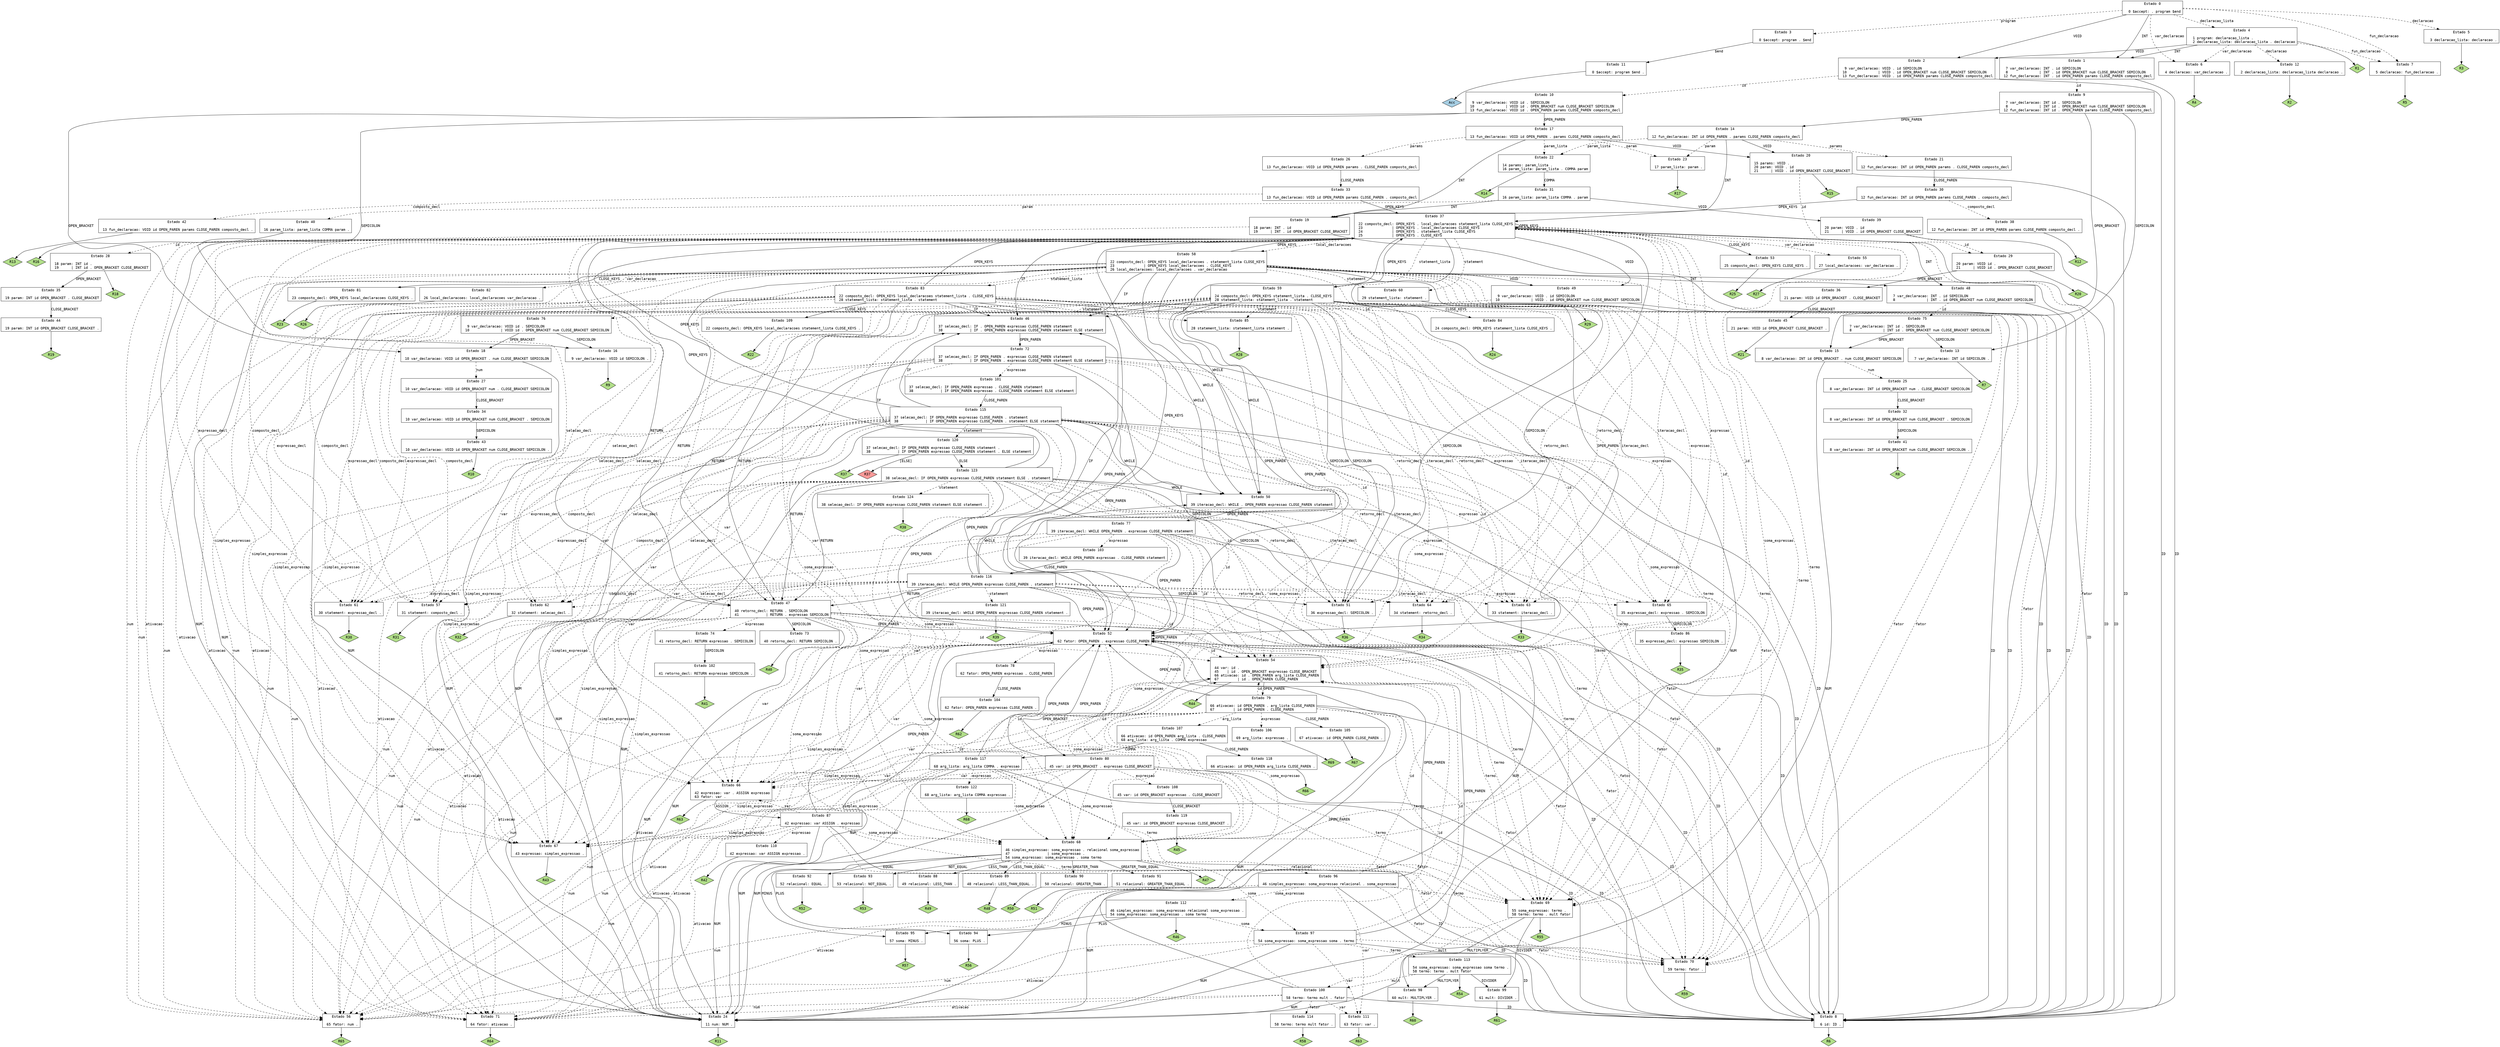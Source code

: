 // Gerado por GNU Bison 3.5.1.
// Relate erros para <bug-bison@gnu.org>.
// Site: <https://www.gnu.org/software/bison/>.

digraph "parser.y"
{
  node [fontname = courier, shape = box, colorscheme = paired6]
  edge [fontname = courier]

  0 [label="Estado 0\n\l  0 $accept: . program $end\l"]
  0 -> 1 [style=solid label="INT"]
  0 -> 2 [style=solid label="VOID"]
  0 -> 3 [style=dashed label="program"]
  0 -> 4 [style=dashed label="declaracao_lista"]
  0 -> 5 [style=dashed label="declaracao"]
  0 -> 6 [style=dashed label="var_declaracao"]
  0 -> 7 [style=dashed label="fun_declaracao"]
  1 [label="Estado 1\n\l  7 var_declaracao: INT . id SEMICOLON\l  8               | INT . id OPEN_BRACKET num CLOSE_BRACKET SEMICOLON\l 12 fun_declaracao: INT . id OPEN_PAREN params CLOSE_PAREN composto_decl\l"]
  1 -> 8 [style=solid label="ID"]
  1 -> 9 [style=dashed label="id"]
  2 [label="Estado 2\n\l  9 var_declaracao: VOID . id SEMICOLON\l 10               | VOID . id OPEN_BRACKET num CLOSE_BRACKET SEMICOLON\l 13 fun_declaracao: VOID . id OPEN_PAREN params CLOSE_PAREN composto_decl\l"]
  2 -> 8 [style=solid label="ID"]
  2 -> 10 [style=dashed label="id"]
  3 [label="Estado 3\n\l  0 $accept: program . $end\l"]
  3 -> 11 [style=solid label="$end"]
  4 [label="Estado 4\n\l  1 program: declaracao_lista .\l  2 declaracao_lista: declaracao_lista . declaracao\l"]
  4 -> 1 [style=solid label="INT"]
  4 -> 2 [style=solid label="VOID"]
  4 -> 12 [style=dashed label="declaracao"]
  4 -> 6 [style=dashed label="var_declaracao"]
  4 -> 7 [style=dashed label="fun_declaracao"]
  4 -> "4R1" [style=solid]
 "4R1" [label="R1", fillcolor=3, shape=diamond, style=filled]
  5 [label="Estado 5\n\l  3 declaracao_lista: declaracao .\l"]
  5 -> "5R3" [style=solid]
 "5R3" [label="R3", fillcolor=3, shape=diamond, style=filled]
  6 [label="Estado 6\n\l  4 declaracao: var_declaracao .\l"]
  6 -> "6R4" [style=solid]
 "6R4" [label="R4", fillcolor=3, shape=diamond, style=filled]
  7 [label="Estado 7\n\l  5 declaracao: fun_declaracao .\l"]
  7 -> "7R5" [style=solid]
 "7R5" [label="R5", fillcolor=3, shape=diamond, style=filled]
  8 [label="Estado 8\n\l  6 id: ID .\l"]
  8 -> "8R6" [style=solid]
 "8R6" [label="R6", fillcolor=3, shape=diamond, style=filled]
  9 [label="Estado 9\n\l  7 var_declaracao: INT id . SEMICOLON\l  8               | INT id . OPEN_BRACKET num CLOSE_BRACKET SEMICOLON\l 12 fun_declaracao: INT id . OPEN_PAREN params CLOSE_PAREN composto_decl\l"]
  9 -> 13 [style=solid label="SEMICOLON"]
  9 -> 14 [style=solid label="OPEN_PAREN"]
  9 -> 15 [style=solid label="OPEN_BRACKET"]
  10 [label="Estado 10\n\l  9 var_declaracao: VOID id . SEMICOLON\l 10               | VOID id . OPEN_BRACKET num CLOSE_BRACKET SEMICOLON\l 13 fun_declaracao: VOID id . OPEN_PAREN params CLOSE_PAREN composto_decl\l"]
  10 -> 16 [style=solid label="SEMICOLON"]
  10 -> 17 [style=solid label="OPEN_PAREN"]
  10 -> 18 [style=solid label="OPEN_BRACKET"]
  11 [label="Estado 11\n\l  0 $accept: program $end .\l"]
  11 -> "11R0" [style=solid]
 "11R0" [label="Acc", fillcolor=1, shape=diamond, style=filled]
  12 [label="Estado 12\n\l  2 declaracao_lista: declaracao_lista declaracao .\l"]
  12 -> "12R2" [style=solid]
 "12R2" [label="R2", fillcolor=3, shape=diamond, style=filled]
  13 [label="Estado 13\n\l  7 var_declaracao: INT id SEMICOLON .\l"]
  13 -> "13R7" [style=solid]
 "13R7" [label="R7", fillcolor=3, shape=diamond, style=filled]
  14 [label="Estado 14\n\l 12 fun_declaracao: INT id OPEN_PAREN . params CLOSE_PAREN composto_decl\l"]
  14 -> 19 [style=solid label="INT"]
  14 -> 20 [style=solid label="VOID"]
  14 -> 21 [style=dashed label="params"]
  14 -> 22 [style=dashed label="param_lista"]
  14 -> 23 [style=dashed label="param"]
  15 [label="Estado 15\n\l  8 var_declaracao: INT id OPEN_BRACKET . num CLOSE_BRACKET SEMICOLON\l"]
  15 -> 24 [style=solid label="NUM"]
  15 -> 25 [style=dashed label="num"]
  16 [label="Estado 16\n\l  9 var_declaracao: VOID id SEMICOLON .\l"]
  16 -> "16R9" [style=solid]
 "16R9" [label="R9", fillcolor=3, shape=diamond, style=filled]
  17 [label="Estado 17\n\l 13 fun_declaracao: VOID id OPEN_PAREN . params CLOSE_PAREN composto_decl\l"]
  17 -> 19 [style=solid label="INT"]
  17 -> 20 [style=solid label="VOID"]
  17 -> 26 [style=dashed label="params"]
  17 -> 22 [style=dashed label="param_lista"]
  17 -> 23 [style=dashed label="param"]
  18 [label="Estado 18\n\l 10 var_declaracao: VOID id OPEN_BRACKET . num CLOSE_BRACKET SEMICOLON\l"]
  18 -> 24 [style=solid label="NUM"]
  18 -> 27 [style=dashed label="num"]
  19 [label="Estado 19\n\l 18 param: INT . id\l 19      | INT . id OPEN_BRACKET CLOSE_BRACKET\l"]
  19 -> 8 [style=solid label="ID"]
  19 -> 28 [style=dashed label="id"]
  20 [label="Estado 20\n\l 15 params: VOID .\l 20 param: VOID . id\l 21      | VOID . id OPEN_BRACKET CLOSE_BRACKET\l"]
  20 -> 8 [style=solid label="ID"]
  20 -> 29 [style=dashed label="id"]
  20 -> "20R15" [style=solid]
 "20R15" [label="R15", fillcolor=3, shape=diamond, style=filled]
  21 [label="Estado 21\n\l 12 fun_declaracao: INT id OPEN_PAREN params . CLOSE_PAREN composto_decl\l"]
  21 -> 30 [style=solid label="CLOSE_PAREN"]
  22 [label="Estado 22\n\l 14 params: param_lista .\l 16 param_lista: param_lista . COMMA param\l"]
  22 -> 31 [style=solid label="COMMA"]
  22 -> "22R14" [style=solid]
 "22R14" [label="R14", fillcolor=3, shape=diamond, style=filled]
  23 [label="Estado 23\n\l 17 param_lista: param .\l"]
  23 -> "23R17" [style=solid]
 "23R17" [label="R17", fillcolor=3, shape=diamond, style=filled]
  24 [label="Estado 24\n\l 11 num: NUM .\l"]
  24 -> "24R11" [style=solid]
 "24R11" [label="R11", fillcolor=3, shape=diamond, style=filled]
  25 [label="Estado 25\n\l  8 var_declaracao: INT id OPEN_BRACKET num . CLOSE_BRACKET SEMICOLON\l"]
  25 -> 32 [style=solid label="CLOSE_BRACKET"]
  26 [label="Estado 26\n\l 13 fun_declaracao: VOID id OPEN_PAREN params . CLOSE_PAREN composto_decl\l"]
  26 -> 33 [style=solid label="CLOSE_PAREN"]
  27 [label="Estado 27\n\l 10 var_declaracao: VOID id OPEN_BRACKET num . CLOSE_BRACKET SEMICOLON\l"]
  27 -> 34 [style=solid label="CLOSE_BRACKET"]
  28 [label="Estado 28\n\l 18 param: INT id .\l 19      | INT id . OPEN_BRACKET CLOSE_BRACKET\l"]
  28 -> 35 [style=solid label="OPEN_BRACKET"]
  28 -> "28R18" [style=solid]
 "28R18" [label="R18", fillcolor=3, shape=diamond, style=filled]
  29 [label="Estado 29\n\l 20 param: VOID id .\l 21      | VOID id . OPEN_BRACKET CLOSE_BRACKET\l"]
  29 -> 36 [style=solid label="OPEN_BRACKET"]
  29 -> "29R20" [style=solid]
 "29R20" [label="R20", fillcolor=3, shape=diamond, style=filled]
  30 [label="Estado 30\n\l 12 fun_declaracao: INT id OPEN_PAREN params CLOSE_PAREN . composto_decl\l"]
  30 -> 37 [style=solid label="OPEN_KEYS"]
  30 -> 38 [style=dashed label="composto_decl"]
  31 [label="Estado 31\n\l 16 param_lista: param_lista COMMA . param\l"]
  31 -> 19 [style=solid label="INT"]
  31 -> 39 [style=solid label="VOID"]
  31 -> 40 [style=dashed label="param"]
  32 [label="Estado 32\n\l  8 var_declaracao: INT id OPEN_BRACKET num CLOSE_BRACKET . SEMICOLON\l"]
  32 -> 41 [style=solid label="SEMICOLON"]
  33 [label="Estado 33\n\l 13 fun_declaracao: VOID id OPEN_PAREN params CLOSE_PAREN . composto_decl\l"]
  33 -> 37 [style=solid label="OPEN_KEYS"]
  33 -> 42 [style=dashed label="composto_decl"]
  34 [label="Estado 34\n\l 10 var_declaracao: VOID id OPEN_BRACKET num CLOSE_BRACKET . SEMICOLON\l"]
  34 -> 43 [style=solid label="SEMICOLON"]
  35 [label="Estado 35\n\l 19 param: INT id OPEN_BRACKET . CLOSE_BRACKET\l"]
  35 -> 44 [style=solid label="CLOSE_BRACKET"]
  36 [label="Estado 36\n\l 21 param: VOID id OPEN_BRACKET . CLOSE_BRACKET\l"]
  36 -> 45 [style=solid label="CLOSE_BRACKET"]
  37 [label="Estado 37\n\l 22 composto_decl: OPEN_KEYS . local_declaracoes statement_lista CLOSE_KEYS\l 23              | OPEN_KEYS . local_declaracoes CLOSE_KEYS\l 24              | OPEN_KEYS . statement_lista CLOSE_KEYS\l 25              | OPEN_KEYS . CLOSE_KEYS\l"]
  37 -> 46 [style=solid label="IF"]
  37 -> 47 [style=solid label="RETURN"]
  37 -> 48 [style=solid label="INT"]
  37 -> 49 [style=solid label="VOID"]
  37 -> 50 [style=solid label="WHILE"]
  37 -> 8 [style=solid label="ID"]
  37 -> 24 [style=solid label="NUM"]
  37 -> 51 [style=solid label="SEMICOLON"]
  37 -> 52 [style=solid label="OPEN_PAREN"]
  37 -> 37 [style=solid label="OPEN_KEYS"]
  37 -> 53 [style=solid label="CLOSE_KEYS"]
  37 -> 54 [style=dashed label="id"]
  37 -> 55 [style=dashed label="var_declaracao"]
  37 -> 56 [style=dashed label="num"]
  37 -> 57 [style=dashed label="composto_decl"]
  37 -> 58 [style=dashed label="local_declaracoes"]
  37 -> 59 [style=dashed label="statement_lista"]
  37 -> 60 [style=dashed label="statement"]
  37 -> 61 [style=dashed label="expressao_decl"]
  37 -> 62 [style=dashed label="selecao_decl"]
  37 -> 63 [style=dashed label="iteracao_decl"]
  37 -> 64 [style=dashed label="retorno_decl"]
  37 -> 65 [style=dashed label="expressao"]
  37 -> 66 [style=dashed label="var"]
  37 -> 67 [style=dashed label="simples_expressao"]
  37 -> 68 [style=dashed label="soma_expressao"]
  37 -> 69 [style=dashed label="termo"]
  37 -> 70 [style=dashed label="fator"]
  37 -> 71 [style=dashed label="ativacao"]
  38 [label="Estado 38\n\l 12 fun_declaracao: INT id OPEN_PAREN params CLOSE_PAREN composto_decl .\l"]
  38 -> "38R12" [style=solid]
 "38R12" [label="R12", fillcolor=3, shape=diamond, style=filled]
  39 [label="Estado 39\n\l 20 param: VOID . id\l 21      | VOID . id OPEN_BRACKET CLOSE_BRACKET\l"]
  39 -> 8 [style=solid label="ID"]
  39 -> 29 [style=dashed label="id"]
  40 [label="Estado 40\n\l 16 param_lista: param_lista COMMA param .\l"]
  40 -> "40R16" [style=solid]
 "40R16" [label="R16", fillcolor=3, shape=diamond, style=filled]
  41 [label="Estado 41\n\l  8 var_declaracao: INT id OPEN_BRACKET num CLOSE_BRACKET SEMICOLON .\l"]
  41 -> "41R8" [style=solid]
 "41R8" [label="R8", fillcolor=3, shape=diamond, style=filled]
  42 [label="Estado 42\n\l 13 fun_declaracao: VOID id OPEN_PAREN params CLOSE_PAREN composto_decl .\l"]
  42 -> "42R13" [style=solid]
 "42R13" [label="R13", fillcolor=3, shape=diamond, style=filled]
  43 [label="Estado 43\n\l 10 var_declaracao: VOID id OPEN_BRACKET num CLOSE_BRACKET SEMICOLON .\l"]
  43 -> "43R10" [style=solid]
 "43R10" [label="R10", fillcolor=3, shape=diamond, style=filled]
  44 [label="Estado 44\n\l 19 param: INT id OPEN_BRACKET CLOSE_BRACKET .\l"]
  44 -> "44R19" [style=solid]
 "44R19" [label="R19", fillcolor=3, shape=diamond, style=filled]
  45 [label="Estado 45\n\l 21 param: VOID id OPEN_BRACKET CLOSE_BRACKET .\l"]
  45 -> "45R21" [style=solid]
 "45R21" [label="R21", fillcolor=3, shape=diamond, style=filled]
  46 [label="Estado 46\n\l 37 selecao_decl: IF . OPEN_PAREN expressao CLOSE_PAREN statement\l 38             | IF . OPEN_PAREN expressao CLOSE_PAREN statement ELSE statement\l"]
  46 -> 72 [style=solid label="OPEN_PAREN"]
  47 [label="Estado 47\n\l 40 retorno_decl: RETURN . SEMICOLON\l 41             | RETURN . expressao SEMICOLON\l"]
  47 -> 8 [style=solid label="ID"]
  47 -> 24 [style=solid label="NUM"]
  47 -> 73 [style=solid label="SEMICOLON"]
  47 -> 52 [style=solid label="OPEN_PAREN"]
  47 -> 54 [style=dashed label="id"]
  47 -> 56 [style=dashed label="num"]
  47 -> 74 [style=dashed label="expressao"]
  47 -> 66 [style=dashed label="var"]
  47 -> 67 [style=dashed label="simples_expressao"]
  47 -> 68 [style=dashed label="soma_expressao"]
  47 -> 69 [style=dashed label="termo"]
  47 -> 70 [style=dashed label="fator"]
  47 -> 71 [style=dashed label="ativacao"]
  48 [label="Estado 48\n\l  7 var_declaracao: INT . id SEMICOLON\l  8               | INT . id OPEN_BRACKET num CLOSE_BRACKET SEMICOLON\l"]
  48 -> 8 [style=solid label="ID"]
  48 -> 75 [style=dashed label="id"]
  49 [label="Estado 49\n\l  9 var_declaracao: VOID . id SEMICOLON\l 10               | VOID . id OPEN_BRACKET num CLOSE_BRACKET SEMICOLON\l"]
  49 -> 8 [style=solid label="ID"]
  49 -> 76 [style=dashed label="id"]
  50 [label="Estado 50\n\l 39 iteracao_decl: WHILE . OPEN_PAREN expressao CLOSE_PAREN statement\l"]
  50 -> 77 [style=solid label="OPEN_PAREN"]
  51 [label="Estado 51\n\l 36 expressao_decl: SEMICOLON .\l"]
  51 -> "51R36" [style=solid]
 "51R36" [label="R36", fillcolor=3, shape=diamond, style=filled]
  52 [label="Estado 52\n\l 62 fator: OPEN_PAREN . expressao CLOSE_PAREN\l"]
  52 -> 8 [style=solid label="ID"]
  52 -> 24 [style=solid label="NUM"]
  52 -> 52 [style=solid label="OPEN_PAREN"]
  52 -> 54 [style=dashed label="id"]
  52 -> 56 [style=dashed label="num"]
  52 -> 78 [style=dashed label="expressao"]
  52 -> 66 [style=dashed label="var"]
  52 -> 67 [style=dashed label="simples_expressao"]
  52 -> 68 [style=dashed label="soma_expressao"]
  52 -> 69 [style=dashed label="termo"]
  52 -> 70 [style=dashed label="fator"]
  52 -> 71 [style=dashed label="ativacao"]
  53 [label="Estado 53\n\l 25 composto_decl: OPEN_KEYS CLOSE_KEYS .\l"]
  53 -> "53R25" [style=solid]
 "53R25" [label="R25", fillcolor=3, shape=diamond, style=filled]
  54 [label="Estado 54\n\l 44 var: id .\l 45    | id . OPEN_BRACKET expressao CLOSE_BRACKET\l 66 ativacao: id . OPEN_PAREN arg_lista CLOSE_PAREN\l 67         | id . OPEN_PAREN CLOSE_PAREN\l"]
  54 -> 79 [style=solid label="OPEN_PAREN"]
  54 -> 80 [style=solid label="OPEN_BRACKET"]
  54 -> "54R44" [style=solid]
 "54R44" [label="R44", fillcolor=3, shape=diamond, style=filled]
  55 [label="Estado 55\n\l 27 local_declaracoes: var_declaracao .\l"]
  55 -> "55R27" [style=solid]
 "55R27" [label="R27", fillcolor=3, shape=diamond, style=filled]
  56 [label="Estado 56\n\l 65 fator: num .\l"]
  56 -> "56R65" [style=solid]
 "56R65" [label="R65", fillcolor=3, shape=diamond, style=filled]
  57 [label="Estado 57\n\l 31 statement: composto_decl .\l"]
  57 -> "57R31" [style=solid]
 "57R31" [label="R31", fillcolor=3, shape=diamond, style=filled]
  58 [label="Estado 58\n\l 22 composto_decl: OPEN_KEYS local_declaracoes . statement_lista CLOSE_KEYS\l 23              | OPEN_KEYS local_declaracoes . CLOSE_KEYS\l 26 local_declaracoes: local_declaracoes . var_declaracao\l"]
  58 -> 46 [style=solid label="IF"]
  58 -> 47 [style=solid label="RETURN"]
  58 -> 48 [style=solid label="INT"]
  58 -> 49 [style=solid label="VOID"]
  58 -> 50 [style=solid label="WHILE"]
  58 -> 8 [style=solid label="ID"]
  58 -> 24 [style=solid label="NUM"]
  58 -> 51 [style=solid label="SEMICOLON"]
  58 -> 52 [style=solid label="OPEN_PAREN"]
  58 -> 37 [style=solid label="OPEN_KEYS"]
  58 -> 81 [style=solid label="CLOSE_KEYS"]
  58 -> 54 [style=dashed label="id"]
  58 -> 82 [style=dashed label="var_declaracao"]
  58 -> 56 [style=dashed label="num"]
  58 -> 57 [style=dashed label="composto_decl"]
  58 -> 83 [style=dashed label="statement_lista"]
  58 -> 60 [style=dashed label="statement"]
  58 -> 61 [style=dashed label="expressao_decl"]
  58 -> 62 [style=dashed label="selecao_decl"]
  58 -> 63 [style=dashed label="iteracao_decl"]
  58 -> 64 [style=dashed label="retorno_decl"]
  58 -> 65 [style=dashed label="expressao"]
  58 -> 66 [style=dashed label="var"]
  58 -> 67 [style=dashed label="simples_expressao"]
  58 -> 68 [style=dashed label="soma_expressao"]
  58 -> 69 [style=dashed label="termo"]
  58 -> 70 [style=dashed label="fator"]
  58 -> 71 [style=dashed label="ativacao"]
  59 [label="Estado 59\n\l 24 composto_decl: OPEN_KEYS statement_lista . CLOSE_KEYS\l 28 statement_lista: statement_lista . statement\l"]
  59 -> 46 [style=solid label="IF"]
  59 -> 47 [style=solid label="RETURN"]
  59 -> 50 [style=solid label="WHILE"]
  59 -> 8 [style=solid label="ID"]
  59 -> 24 [style=solid label="NUM"]
  59 -> 51 [style=solid label="SEMICOLON"]
  59 -> 52 [style=solid label="OPEN_PAREN"]
  59 -> 37 [style=solid label="OPEN_KEYS"]
  59 -> 84 [style=solid label="CLOSE_KEYS"]
  59 -> 54 [style=dashed label="id"]
  59 -> 56 [style=dashed label="num"]
  59 -> 57 [style=dashed label="composto_decl"]
  59 -> 85 [style=dashed label="statement"]
  59 -> 61 [style=dashed label="expressao_decl"]
  59 -> 62 [style=dashed label="selecao_decl"]
  59 -> 63 [style=dashed label="iteracao_decl"]
  59 -> 64 [style=dashed label="retorno_decl"]
  59 -> 65 [style=dashed label="expressao"]
  59 -> 66 [style=dashed label="var"]
  59 -> 67 [style=dashed label="simples_expressao"]
  59 -> 68 [style=dashed label="soma_expressao"]
  59 -> 69 [style=dashed label="termo"]
  59 -> 70 [style=dashed label="fator"]
  59 -> 71 [style=dashed label="ativacao"]
  60 [label="Estado 60\n\l 29 statement_lista: statement .\l"]
  60 -> "60R29" [style=solid]
 "60R29" [label="R29", fillcolor=3, shape=diamond, style=filled]
  61 [label="Estado 61\n\l 30 statement: expressao_decl .\l"]
  61 -> "61R30" [style=solid]
 "61R30" [label="R30", fillcolor=3, shape=diamond, style=filled]
  62 [label="Estado 62\n\l 32 statement: selecao_decl .\l"]
  62 -> "62R32" [style=solid]
 "62R32" [label="R32", fillcolor=3, shape=diamond, style=filled]
  63 [label="Estado 63\n\l 33 statement: iteracao_decl .\l"]
  63 -> "63R33" [style=solid]
 "63R33" [label="R33", fillcolor=3, shape=diamond, style=filled]
  64 [label="Estado 64\n\l 34 statement: retorno_decl .\l"]
  64 -> "64R34" [style=solid]
 "64R34" [label="R34", fillcolor=3, shape=diamond, style=filled]
  65 [label="Estado 65\n\l 35 expressao_decl: expressao . SEMICOLON\l"]
  65 -> 86 [style=solid label="SEMICOLON"]
  66 [label="Estado 66\n\l 42 expressao: var . ASSIGN expressao\l 63 fator: var .\l"]
  66 -> 87 [style=solid label="ASSIGN"]
  66 -> "66R63" [style=solid]
 "66R63" [label="R63", fillcolor=3, shape=diamond, style=filled]
  67 [label="Estado 67\n\l 43 expressao: simples_expressao .\l"]
  67 -> "67R43" [style=solid]
 "67R43" [label="R43", fillcolor=3, shape=diamond, style=filled]
  68 [label="Estado 68\n\l 46 simples_expressao: soma_expressao . relacional soma_expressao\l 47                  | soma_expressao .\l 54 soma_expressao: soma_expressao . soma termo\l"]
  68 -> 88 [style=solid label="LESS_THAN"]
  68 -> 89 [style=solid label="LESS_THAN_EQUAL"]
  68 -> 90 [style=solid label="GREATER_THAN"]
  68 -> 91 [style=solid label="GREATER_THAN_EQUAL"]
  68 -> 92 [style=solid label="EQUAL"]
  68 -> 93 [style=solid label="NOT_EQUAL"]
  68 -> 94 [style=solid label="PLUS"]
  68 -> 95 [style=solid label="MINUS"]
  68 -> 96 [style=dashed label="relacional"]
  68 -> 97 [style=dashed label="soma"]
  68 -> "68R47" [style=solid]
 "68R47" [label="R47", fillcolor=3, shape=diamond, style=filled]
  69 [label="Estado 69\n\l 55 soma_expressao: termo .\l 58 termo: termo . mult fator\l"]
  69 -> 98 [style=solid label="MULTIPLYER"]
  69 -> 99 [style=solid label="DIVIDER"]
  69 -> 100 [style=dashed label="mult"]
  69 -> "69R55" [style=solid]
 "69R55" [label="R55", fillcolor=3, shape=diamond, style=filled]
  70 [label="Estado 70\n\l 59 termo: fator .\l"]
  70 -> "70R59" [style=solid]
 "70R59" [label="R59", fillcolor=3, shape=diamond, style=filled]
  71 [label="Estado 71\n\l 64 fator: ativacao .\l"]
  71 -> "71R64" [style=solid]
 "71R64" [label="R64", fillcolor=3, shape=diamond, style=filled]
  72 [label="Estado 72\n\l 37 selecao_decl: IF OPEN_PAREN . expressao CLOSE_PAREN statement\l 38             | IF OPEN_PAREN . expressao CLOSE_PAREN statement ELSE statement\l"]
  72 -> 8 [style=solid label="ID"]
  72 -> 24 [style=solid label="NUM"]
  72 -> 52 [style=solid label="OPEN_PAREN"]
  72 -> 54 [style=dashed label="id"]
  72 -> 56 [style=dashed label="num"]
  72 -> 101 [style=dashed label="expressao"]
  72 -> 66 [style=dashed label="var"]
  72 -> 67 [style=dashed label="simples_expressao"]
  72 -> 68 [style=dashed label="soma_expressao"]
  72 -> 69 [style=dashed label="termo"]
  72 -> 70 [style=dashed label="fator"]
  72 -> 71 [style=dashed label="ativacao"]
  73 [label="Estado 73\n\l 40 retorno_decl: RETURN SEMICOLON .\l"]
  73 -> "73R40" [style=solid]
 "73R40" [label="R40", fillcolor=3, shape=diamond, style=filled]
  74 [label="Estado 74\n\l 41 retorno_decl: RETURN expressao . SEMICOLON\l"]
  74 -> 102 [style=solid label="SEMICOLON"]
  75 [label="Estado 75\n\l  7 var_declaracao: INT id . SEMICOLON\l  8               | INT id . OPEN_BRACKET num CLOSE_BRACKET SEMICOLON\l"]
  75 -> 13 [style=solid label="SEMICOLON"]
  75 -> 15 [style=solid label="OPEN_BRACKET"]
  76 [label="Estado 76\n\l  9 var_declaracao: VOID id . SEMICOLON\l 10               | VOID id . OPEN_BRACKET num CLOSE_BRACKET SEMICOLON\l"]
  76 -> 16 [style=solid label="SEMICOLON"]
  76 -> 18 [style=solid label="OPEN_BRACKET"]
  77 [label="Estado 77\n\l 39 iteracao_decl: WHILE OPEN_PAREN . expressao CLOSE_PAREN statement\l"]
  77 -> 8 [style=solid label="ID"]
  77 -> 24 [style=solid label="NUM"]
  77 -> 52 [style=solid label="OPEN_PAREN"]
  77 -> 54 [style=dashed label="id"]
  77 -> 56 [style=dashed label="num"]
  77 -> 103 [style=dashed label="expressao"]
  77 -> 66 [style=dashed label="var"]
  77 -> 67 [style=dashed label="simples_expressao"]
  77 -> 68 [style=dashed label="soma_expressao"]
  77 -> 69 [style=dashed label="termo"]
  77 -> 70 [style=dashed label="fator"]
  77 -> 71 [style=dashed label="ativacao"]
  78 [label="Estado 78\n\l 62 fator: OPEN_PAREN expressao . CLOSE_PAREN\l"]
  78 -> 104 [style=solid label="CLOSE_PAREN"]
  79 [label="Estado 79\n\l 66 ativacao: id OPEN_PAREN . arg_lista CLOSE_PAREN\l 67         | id OPEN_PAREN . CLOSE_PAREN\l"]
  79 -> 8 [style=solid label="ID"]
  79 -> 24 [style=solid label="NUM"]
  79 -> 52 [style=solid label="OPEN_PAREN"]
  79 -> 105 [style=solid label="CLOSE_PAREN"]
  79 -> 54 [style=dashed label="id"]
  79 -> 56 [style=dashed label="num"]
  79 -> 106 [style=dashed label="expressao"]
  79 -> 66 [style=dashed label="var"]
  79 -> 67 [style=dashed label="simples_expressao"]
  79 -> 68 [style=dashed label="soma_expressao"]
  79 -> 69 [style=dashed label="termo"]
  79 -> 70 [style=dashed label="fator"]
  79 -> 71 [style=dashed label="ativacao"]
  79 -> 107 [style=dashed label="arg_lista"]
  80 [label="Estado 80\n\l 45 var: id OPEN_BRACKET . expressao CLOSE_BRACKET\l"]
  80 -> 8 [style=solid label="ID"]
  80 -> 24 [style=solid label="NUM"]
  80 -> 52 [style=solid label="OPEN_PAREN"]
  80 -> 54 [style=dashed label="id"]
  80 -> 56 [style=dashed label="num"]
  80 -> 108 [style=dashed label="expressao"]
  80 -> 66 [style=dashed label="var"]
  80 -> 67 [style=dashed label="simples_expressao"]
  80 -> 68 [style=dashed label="soma_expressao"]
  80 -> 69 [style=dashed label="termo"]
  80 -> 70 [style=dashed label="fator"]
  80 -> 71 [style=dashed label="ativacao"]
  81 [label="Estado 81\n\l 23 composto_decl: OPEN_KEYS local_declaracoes CLOSE_KEYS .\l"]
  81 -> "81R23" [style=solid]
 "81R23" [label="R23", fillcolor=3, shape=diamond, style=filled]
  82 [label="Estado 82\n\l 26 local_declaracoes: local_declaracoes var_declaracao .\l"]
  82 -> "82R26" [style=solid]
 "82R26" [label="R26", fillcolor=3, shape=diamond, style=filled]
  83 [label="Estado 83\n\l 22 composto_decl: OPEN_KEYS local_declaracoes statement_lista . CLOSE_KEYS\l 28 statement_lista: statement_lista . statement\l"]
  83 -> 46 [style=solid label="IF"]
  83 -> 47 [style=solid label="RETURN"]
  83 -> 50 [style=solid label="WHILE"]
  83 -> 8 [style=solid label="ID"]
  83 -> 24 [style=solid label="NUM"]
  83 -> 51 [style=solid label="SEMICOLON"]
  83 -> 52 [style=solid label="OPEN_PAREN"]
  83 -> 37 [style=solid label="OPEN_KEYS"]
  83 -> 109 [style=solid label="CLOSE_KEYS"]
  83 -> 54 [style=dashed label="id"]
  83 -> 56 [style=dashed label="num"]
  83 -> 57 [style=dashed label="composto_decl"]
  83 -> 85 [style=dashed label="statement"]
  83 -> 61 [style=dashed label="expressao_decl"]
  83 -> 62 [style=dashed label="selecao_decl"]
  83 -> 63 [style=dashed label="iteracao_decl"]
  83 -> 64 [style=dashed label="retorno_decl"]
  83 -> 65 [style=dashed label="expressao"]
  83 -> 66 [style=dashed label="var"]
  83 -> 67 [style=dashed label="simples_expressao"]
  83 -> 68 [style=dashed label="soma_expressao"]
  83 -> 69 [style=dashed label="termo"]
  83 -> 70 [style=dashed label="fator"]
  83 -> 71 [style=dashed label="ativacao"]
  84 [label="Estado 84\n\l 24 composto_decl: OPEN_KEYS statement_lista CLOSE_KEYS .\l"]
  84 -> "84R24" [style=solid]
 "84R24" [label="R24", fillcolor=3, shape=diamond, style=filled]
  85 [label="Estado 85\n\l 28 statement_lista: statement_lista statement .\l"]
  85 -> "85R28" [style=solid]
 "85R28" [label="R28", fillcolor=3, shape=diamond, style=filled]
  86 [label="Estado 86\n\l 35 expressao_decl: expressao SEMICOLON .\l"]
  86 -> "86R35" [style=solid]
 "86R35" [label="R35", fillcolor=3, shape=diamond, style=filled]
  87 [label="Estado 87\n\l 42 expressao: var ASSIGN . expressao\l"]
  87 -> 8 [style=solid label="ID"]
  87 -> 24 [style=solid label="NUM"]
  87 -> 52 [style=solid label="OPEN_PAREN"]
  87 -> 54 [style=dashed label="id"]
  87 -> 56 [style=dashed label="num"]
  87 -> 110 [style=dashed label="expressao"]
  87 -> 66 [style=dashed label="var"]
  87 -> 67 [style=dashed label="simples_expressao"]
  87 -> 68 [style=dashed label="soma_expressao"]
  87 -> 69 [style=dashed label="termo"]
  87 -> 70 [style=dashed label="fator"]
  87 -> 71 [style=dashed label="ativacao"]
  88 [label="Estado 88\n\l 49 relacional: LESS_THAN .\l"]
  88 -> "88R49" [style=solid]
 "88R49" [label="R49", fillcolor=3, shape=diamond, style=filled]
  89 [label="Estado 89\n\l 48 relacional: LESS_THAN_EQUAL .\l"]
  89 -> "89R48" [style=solid]
 "89R48" [label="R48", fillcolor=3, shape=diamond, style=filled]
  90 [label="Estado 90\n\l 50 relacional: GREATER_THAN .\l"]
  90 -> "90R50" [style=solid]
 "90R50" [label="R50", fillcolor=3, shape=diamond, style=filled]
  91 [label="Estado 91\n\l 51 relacional: GREATER_THAN_EQUAL .\l"]
  91 -> "91R51" [style=solid]
 "91R51" [label="R51", fillcolor=3, shape=diamond, style=filled]
  92 [label="Estado 92\n\l 52 relacional: EQUAL .\l"]
  92 -> "92R52" [style=solid]
 "92R52" [label="R52", fillcolor=3, shape=diamond, style=filled]
  93 [label="Estado 93\n\l 53 relacional: NOT_EQUAL .\l"]
  93 -> "93R53" [style=solid]
 "93R53" [label="R53", fillcolor=3, shape=diamond, style=filled]
  94 [label="Estado 94\n\l 56 soma: PLUS .\l"]
  94 -> "94R56" [style=solid]
 "94R56" [label="R56", fillcolor=3, shape=diamond, style=filled]
  95 [label="Estado 95\n\l 57 soma: MINUS .\l"]
  95 -> "95R57" [style=solid]
 "95R57" [label="R57", fillcolor=3, shape=diamond, style=filled]
  96 [label="Estado 96\n\l 46 simples_expressao: soma_expressao relacional . soma_expressao\l"]
  96 -> 8 [style=solid label="ID"]
  96 -> 24 [style=solid label="NUM"]
  96 -> 52 [style=solid label="OPEN_PAREN"]
  96 -> 54 [style=dashed label="id"]
  96 -> 56 [style=dashed label="num"]
  96 -> 111 [style=dashed label="var"]
  96 -> 112 [style=dashed label="soma_expressao"]
  96 -> 69 [style=dashed label="termo"]
  96 -> 70 [style=dashed label="fator"]
  96 -> 71 [style=dashed label="ativacao"]
  97 [label="Estado 97\n\l 54 soma_expressao: soma_expressao soma . termo\l"]
  97 -> 8 [style=solid label="ID"]
  97 -> 24 [style=solid label="NUM"]
  97 -> 52 [style=solid label="OPEN_PAREN"]
  97 -> 54 [style=dashed label="id"]
  97 -> 56 [style=dashed label="num"]
  97 -> 111 [style=dashed label="var"]
  97 -> 113 [style=dashed label="termo"]
  97 -> 70 [style=dashed label="fator"]
  97 -> 71 [style=dashed label="ativacao"]
  98 [label="Estado 98\n\l 60 mult: MULTIPLYER .\l"]
  98 -> "98R60" [style=solid]
 "98R60" [label="R60", fillcolor=3, shape=diamond, style=filled]
  99 [label="Estado 99\n\l 61 mult: DIVIDER .\l"]
  99 -> "99R61" [style=solid]
 "99R61" [label="R61", fillcolor=3, shape=diamond, style=filled]
  100 [label="Estado 100\n\l 58 termo: termo mult . fator\l"]
  100 -> 8 [style=solid label="ID"]
  100 -> 24 [style=solid label="NUM"]
  100 -> 52 [style=solid label="OPEN_PAREN"]
  100 -> 54 [style=dashed label="id"]
  100 -> 56 [style=dashed label="num"]
  100 -> 111 [style=dashed label="var"]
  100 -> 114 [style=dashed label="fator"]
  100 -> 71 [style=dashed label="ativacao"]
  101 [label="Estado 101\n\l 37 selecao_decl: IF OPEN_PAREN expressao . CLOSE_PAREN statement\l 38             | IF OPEN_PAREN expressao . CLOSE_PAREN statement ELSE statement\l"]
  101 -> 115 [style=solid label="CLOSE_PAREN"]
  102 [label="Estado 102\n\l 41 retorno_decl: RETURN expressao SEMICOLON .\l"]
  102 -> "102R41" [style=solid]
 "102R41" [label="R41", fillcolor=3, shape=diamond, style=filled]
  103 [label="Estado 103\n\l 39 iteracao_decl: WHILE OPEN_PAREN expressao . CLOSE_PAREN statement\l"]
  103 -> 116 [style=solid label="CLOSE_PAREN"]
  104 [label="Estado 104\n\l 62 fator: OPEN_PAREN expressao CLOSE_PAREN .\l"]
  104 -> "104R62" [style=solid]
 "104R62" [label="R62", fillcolor=3, shape=diamond, style=filled]
  105 [label="Estado 105\n\l 67 ativacao: id OPEN_PAREN CLOSE_PAREN .\l"]
  105 -> "105R67" [style=solid]
 "105R67" [label="R67", fillcolor=3, shape=diamond, style=filled]
  106 [label="Estado 106\n\l 69 arg_lista: expressao .\l"]
  106 -> "106R69" [style=solid]
 "106R69" [label="R69", fillcolor=3, shape=diamond, style=filled]
  107 [label="Estado 107\n\l 66 ativacao: id OPEN_PAREN arg_lista . CLOSE_PAREN\l 68 arg_lista: arg_lista . COMMA expressao\l"]
  107 -> 117 [style=solid label="COMMA"]
  107 -> 118 [style=solid label="CLOSE_PAREN"]
  108 [label="Estado 108\n\l 45 var: id OPEN_BRACKET expressao . CLOSE_BRACKET\l"]
  108 -> 119 [style=solid label="CLOSE_BRACKET"]
  109 [label="Estado 109\n\l 22 composto_decl: OPEN_KEYS local_declaracoes statement_lista CLOSE_KEYS .\l"]
  109 -> "109R22" [style=solid]
 "109R22" [label="R22", fillcolor=3, shape=diamond, style=filled]
  110 [label="Estado 110\n\l 42 expressao: var ASSIGN expressao .\l"]
  110 -> "110R42" [style=solid]
 "110R42" [label="R42", fillcolor=3, shape=diamond, style=filled]
  111 [label="Estado 111\n\l 63 fator: var .\l"]
  111 -> "111R63" [style=solid]
 "111R63" [label="R63", fillcolor=3, shape=diamond, style=filled]
  112 [label="Estado 112\n\l 46 simples_expressao: soma_expressao relacional soma_expressao .\l 54 soma_expressao: soma_expressao . soma termo\l"]
  112 -> 94 [style=solid label="PLUS"]
  112 -> 95 [style=solid label="MINUS"]
  112 -> 97 [style=dashed label="soma"]
  112 -> "112R46" [style=solid]
 "112R46" [label="R46", fillcolor=3, shape=diamond, style=filled]
  113 [label="Estado 113\n\l 54 soma_expressao: soma_expressao soma termo .\l 58 termo: termo . mult fator\l"]
  113 -> 98 [style=solid label="MULTIPLYER"]
  113 -> 99 [style=solid label="DIVIDER"]
  113 -> 100 [style=dashed label="mult"]
  113 -> "113R54" [style=solid]
 "113R54" [label="R54", fillcolor=3, shape=diamond, style=filled]
  114 [label="Estado 114\n\l 58 termo: termo mult fator .\l"]
  114 -> "114R58" [style=solid]
 "114R58" [label="R58", fillcolor=3, shape=diamond, style=filled]
  115 [label="Estado 115\n\l 37 selecao_decl: IF OPEN_PAREN expressao CLOSE_PAREN . statement\l 38             | IF OPEN_PAREN expressao CLOSE_PAREN . statement ELSE statement\l"]
  115 -> 46 [style=solid label="IF"]
  115 -> 47 [style=solid label="RETURN"]
  115 -> 50 [style=solid label="WHILE"]
  115 -> 8 [style=solid label="ID"]
  115 -> 24 [style=solid label="NUM"]
  115 -> 51 [style=solid label="SEMICOLON"]
  115 -> 52 [style=solid label="OPEN_PAREN"]
  115 -> 37 [style=solid label="OPEN_KEYS"]
  115 -> 54 [style=dashed label="id"]
  115 -> 56 [style=dashed label="num"]
  115 -> 57 [style=dashed label="composto_decl"]
  115 -> 120 [style=dashed label="statement"]
  115 -> 61 [style=dashed label="expressao_decl"]
  115 -> 62 [style=dashed label="selecao_decl"]
  115 -> 63 [style=dashed label="iteracao_decl"]
  115 -> 64 [style=dashed label="retorno_decl"]
  115 -> 65 [style=dashed label="expressao"]
  115 -> 66 [style=dashed label="var"]
  115 -> 67 [style=dashed label="simples_expressao"]
  115 -> 68 [style=dashed label="soma_expressao"]
  115 -> 69 [style=dashed label="termo"]
  115 -> 70 [style=dashed label="fator"]
  115 -> 71 [style=dashed label="ativacao"]
  116 [label="Estado 116\n\l 39 iteracao_decl: WHILE OPEN_PAREN expressao CLOSE_PAREN . statement\l"]
  116 -> 46 [style=solid label="IF"]
  116 -> 47 [style=solid label="RETURN"]
  116 -> 50 [style=solid label="WHILE"]
  116 -> 8 [style=solid label="ID"]
  116 -> 24 [style=solid label="NUM"]
  116 -> 51 [style=solid label="SEMICOLON"]
  116 -> 52 [style=solid label="OPEN_PAREN"]
  116 -> 37 [style=solid label="OPEN_KEYS"]
  116 -> 54 [style=dashed label="id"]
  116 -> 56 [style=dashed label="num"]
  116 -> 57 [style=dashed label="composto_decl"]
  116 -> 121 [style=dashed label="statement"]
  116 -> 61 [style=dashed label="expressao_decl"]
  116 -> 62 [style=dashed label="selecao_decl"]
  116 -> 63 [style=dashed label="iteracao_decl"]
  116 -> 64 [style=dashed label="retorno_decl"]
  116 -> 65 [style=dashed label="expressao"]
  116 -> 66 [style=dashed label="var"]
  116 -> 67 [style=dashed label="simples_expressao"]
  116 -> 68 [style=dashed label="soma_expressao"]
  116 -> 69 [style=dashed label="termo"]
  116 -> 70 [style=dashed label="fator"]
  116 -> 71 [style=dashed label="ativacao"]
  117 [label="Estado 117\n\l 68 arg_lista: arg_lista COMMA . expressao\l"]
  117 -> 8 [style=solid label="ID"]
  117 -> 24 [style=solid label="NUM"]
  117 -> 52 [style=solid label="OPEN_PAREN"]
  117 -> 54 [style=dashed label="id"]
  117 -> 56 [style=dashed label="num"]
  117 -> 122 [style=dashed label="expressao"]
  117 -> 66 [style=dashed label="var"]
  117 -> 67 [style=dashed label="simples_expressao"]
  117 -> 68 [style=dashed label="soma_expressao"]
  117 -> 69 [style=dashed label="termo"]
  117 -> 70 [style=dashed label="fator"]
  117 -> 71 [style=dashed label="ativacao"]
  118 [label="Estado 118\n\l 66 ativacao: id OPEN_PAREN arg_lista CLOSE_PAREN .\l"]
  118 -> "118R66" [style=solid]
 "118R66" [label="R66", fillcolor=3, shape=diamond, style=filled]
  119 [label="Estado 119\n\l 45 var: id OPEN_BRACKET expressao CLOSE_BRACKET .\l"]
  119 -> "119R45" [style=solid]
 "119R45" [label="R45", fillcolor=3, shape=diamond, style=filled]
  120 [label="Estado 120\n\l 37 selecao_decl: IF OPEN_PAREN expressao CLOSE_PAREN statement .\l 38             | IF OPEN_PAREN expressao CLOSE_PAREN statement . ELSE statement\l"]
  120 -> 123 [style=solid label="ELSE"]
  120 -> "120R37d" [label="[ELSE]", style=solid]
 "120R37d" [label="R37", fillcolor=5, shape=diamond, style=filled]
  120 -> "120R37" [style=solid]
 "120R37" [label="R37", fillcolor=3, shape=diamond, style=filled]
  121 [label="Estado 121\n\l 39 iteracao_decl: WHILE OPEN_PAREN expressao CLOSE_PAREN statement .\l"]
  121 -> "121R39" [style=solid]
 "121R39" [label="R39", fillcolor=3, shape=diamond, style=filled]
  122 [label="Estado 122\n\l 68 arg_lista: arg_lista COMMA expressao .\l"]
  122 -> "122R68" [style=solid]
 "122R68" [label="R68", fillcolor=3, shape=diamond, style=filled]
  123 [label="Estado 123\n\l 38 selecao_decl: IF OPEN_PAREN expressao CLOSE_PAREN statement ELSE . statement\l"]
  123 -> 46 [style=solid label="IF"]
  123 -> 47 [style=solid label="RETURN"]
  123 -> 50 [style=solid label="WHILE"]
  123 -> 8 [style=solid label="ID"]
  123 -> 24 [style=solid label="NUM"]
  123 -> 51 [style=solid label="SEMICOLON"]
  123 -> 52 [style=solid label="OPEN_PAREN"]
  123 -> 37 [style=solid label="OPEN_KEYS"]
  123 -> 54 [style=dashed label="id"]
  123 -> 56 [style=dashed label="num"]
  123 -> 57 [style=dashed label="composto_decl"]
  123 -> 124 [style=dashed label="statement"]
  123 -> 61 [style=dashed label="expressao_decl"]
  123 -> 62 [style=dashed label="selecao_decl"]
  123 -> 63 [style=dashed label="iteracao_decl"]
  123 -> 64 [style=dashed label="retorno_decl"]
  123 -> 65 [style=dashed label="expressao"]
  123 -> 66 [style=dashed label="var"]
  123 -> 67 [style=dashed label="simples_expressao"]
  123 -> 68 [style=dashed label="soma_expressao"]
  123 -> 69 [style=dashed label="termo"]
  123 -> 70 [style=dashed label="fator"]
  123 -> 71 [style=dashed label="ativacao"]
  124 [label="Estado 124\n\l 38 selecao_decl: IF OPEN_PAREN expressao CLOSE_PAREN statement ELSE statement .\l"]
  124 -> "124R38" [style=solid]
 "124R38" [label="R38", fillcolor=3, shape=diamond, style=filled]
}
